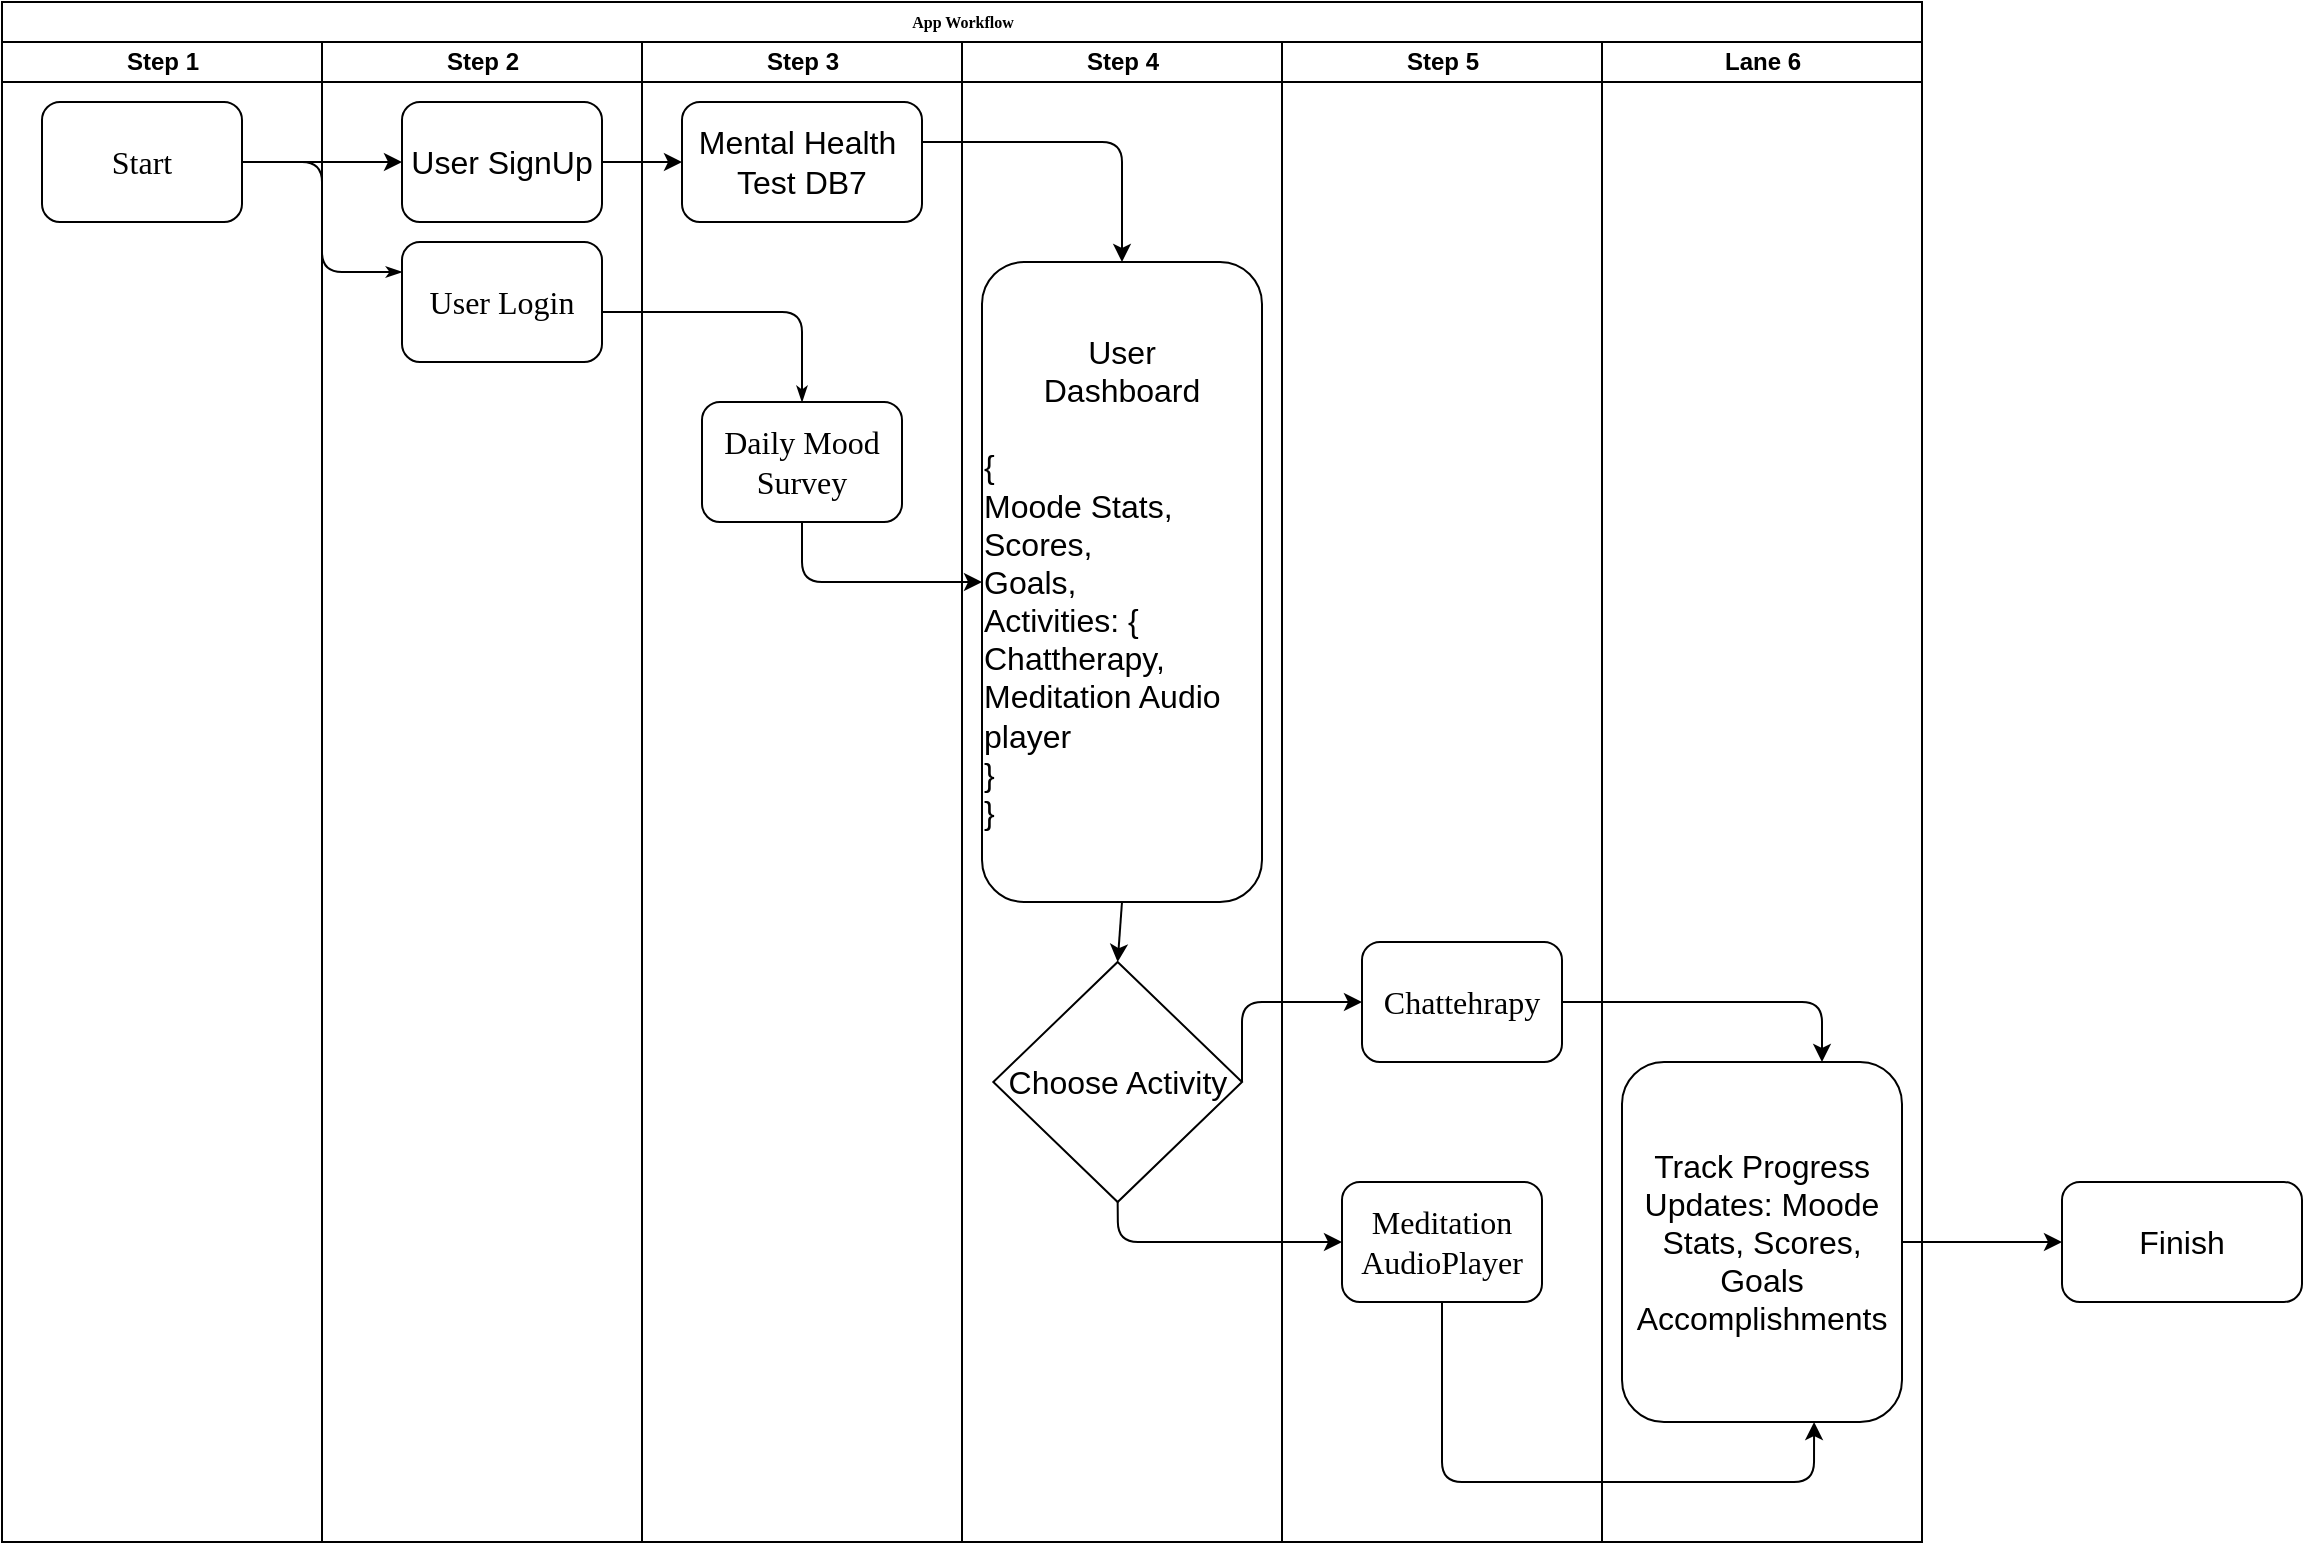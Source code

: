 <mxfile version="13.10.7" type="github">
  <diagram name="Page-1" id="74e2e168-ea6b-b213-b513-2b3c1d86103e">
    <mxGraphModel dx="868" dy="482" grid="1" gridSize="10" guides="1" tooltips="1" connect="1" arrows="1" fold="1" page="1" pageScale="1" pageWidth="1100" pageHeight="850" background="#ffffff" math="0" shadow="0">
      <root>
        <mxCell id="0" />
        <mxCell id="1" parent="0" />
        <mxCell id="77e6c97f196da883-1" value="App Workflow" style="swimlane;html=1;childLayout=stackLayout;startSize=20;rounded=0;shadow=0;labelBackgroundColor=none;strokeWidth=1;fontFamily=Verdana;fontSize=8;align=center;" parent="1" vertex="1">
          <mxGeometry x="70" y="20" width="960" height="770" as="geometry" />
        </mxCell>
        <mxCell id="77e6c97f196da883-2" value="Step 1" style="swimlane;html=1;startSize=20;" parent="77e6c97f196da883-1" vertex="1">
          <mxGeometry y="20" width="160" height="750" as="geometry" />
        </mxCell>
        <mxCell id="77e6c97f196da883-8" value="&lt;font style=&quot;font-size: 16px&quot;&gt;Start&lt;/font&gt;" style="rounded=1;whiteSpace=wrap;html=1;shadow=0;labelBackgroundColor=none;strokeWidth=1;fontFamily=Verdana;fontSize=8;align=center;" parent="77e6c97f196da883-2" vertex="1">
          <mxGeometry x="20" y="30" width="100" height="60" as="geometry" />
        </mxCell>
        <mxCell id="77e6c97f196da883-26" style="edgeStyle=orthogonalEdgeStyle;rounded=1;html=1;labelBackgroundColor=none;startArrow=none;startFill=0;startSize=5;endArrow=classicThin;endFill=1;endSize=5;jettySize=auto;orthogonalLoop=1;strokeWidth=1;fontFamily=Verdana;fontSize=8;entryX=0;entryY=0.25;entryDx=0;entryDy=0;" parent="77e6c97f196da883-1" source="77e6c97f196da883-8" target="77e6c97f196da883-11" edge="1">
          <mxGeometry relative="1" as="geometry" />
        </mxCell>
        <mxCell id="77e6c97f196da883-27" style="edgeStyle=orthogonalEdgeStyle;rounded=1;html=1;labelBackgroundColor=none;startArrow=none;startFill=0;startSize=5;endArrow=classicThin;endFill=1;endSize=5;jettySize=auto;orthogonalLoop=1;strokeWidth=1;fontFamily=Verdana;fontSize=8" parent="77e6c97f196da883-1" source="77e6c97f196da883-11" target="77e6c97f196da883-9" edge="1">
          <mxGeometry relative="1" as="geometry">
            <Array as="points">
              <mxPoint x="240" y="155" />
              <mxPoint x="70" y="155" />
            </Array>
          </mxGeometry>
        </mxCell>
        <mxCell id="77e6c97f196da883-3" value="Step 2" style="swimlane;html=1;startSize=20;" parent="77e6c97f196da883-1" vertex="1">
          <mxGeometry x="160" y="20" width="160" height="750" as="geometry" />
        </mxCell>
        <mxCell id="77e6c97f196da883-11" value="&lt;font style=&quot;font-size: 16px&quot;&gt;User Login&lt;/font&gt;" style="rounded=1;whiteSpace=wrap;html=1;shadow=0;labelBackgroundColor=none;strokeWidth=1;fontFamily=Verdana;fontSize=8;align=center;" parent="77e6c97f196da883-3" vertex="1">
          <mxGeometry x="40" y="100" width="100" height="60" as="geometry" />
        </mxCell>
        <mxCell id="swHLIQ91O9-0J6ctx5I5-2" value="&lt;font style=&quot;font-size: 16px&quot;&gt;User SignUp&lt;/font&gt;" style="rounded=1;whiteSpace=wrap;html=1;" vertex="1" parent="77e6c97f196da883-3">
          <mxGeometry x="40" y="30" width="100" height="60" as="geometry" />
        </mxCell>
        <mxCell id="77e6c97f196da883-4" value="Step 3" style="swimlane;html=1;startSize=20;" parent="77e6c97f196da883-1" vertex="1">
          <mxGeometry x="320" y="20" width="160" height="750" as="geometry" />
        </mxCell>
        <mxCell id="77e6c97f196da883-9" value="&lt;font style=&quot;font-size: 16px&quot;&gt;Daily Mood Survey&lt;/font&gt;" style="rounded=1;whiteSpace=wrap;html=1;shadow=0;labelBackgroundColor=none;strokeWidth=1;fontFamily=Verdana;fontSize=8;align=center;" parent="77e6c97f196da883-4" vertex="1">
          <mxGeometry x="30" y="180" width="100" height="60" as="geometry" />
        </mxCell>
        <mxCell id="swHLIQ91O9-0J6ctx5I5-6" value="&lt;font style=&quot;font-size: 16px&quot;&gt;Mental Health&amp;nbsp; Test DB7&lt;/font&gt;" style="rounded=1;whiteSpace=wrap;html=1;" vertex="1" parent="77e6c97f196da883-4">
          <mxGeometry x="20" y="30" width="120" height="60" as="geometry" />
        </mxCell>
        <mxCell id="77e6c97f196da883-5" value="Step 4" style="swimlane;html=1;startSize=20;" parent="77e6c97f196da883-1" vertex="1">
          <mxGeometry x="480" y="20" width="160" height="750" as="geometry" />
        </mxCell>
        <mxCell id="swHLIQ91O9-0J6ctx5I5-8" value="&lt;font style=&quot;font-size: 16px&quot;&gt;User &lt;br&gt;Dashboard&lt;br&gt;&lt;br&gt;&lt;div style=&quot;text-align: left&quot;&gt;&lt;span&gt;{&lt;/span&gt;&lt;/div&gt;&lt;div style=&quot;text-align: left&quot;&gt;&lt;span&gt;Moode Stats, Scores,&amp;nbsp;&lt;/span&gt;&lt;/div&gt;&lt;div style=&quot;text-align: left&quot;&gt;&lt;span&gt;Goals,&amp;nbsp;&lt;/span&gt;&lt;/div&gt;&lt;div style=&quot;text-align: left&quot;&gt;&lt;span&gt;Activities: {&lt;/span&gt;&lt;/div&gt;&lt;div style=&quot;text-align: left&quot;&gt;&lt;span&gt;Chattherapy,&lt;/span&gt;&lt;/div&gt;&lt;div style=&quot;text-align: left&quot;&gt;&lt;span&gt;Meditation Audio player&lt;/span&gt;&lt;/div&gt;&lt;div style=&quot;text-align: left&quot;&gt;&lt;span&gt;}&amp;nbsp;&lt;/span&gt;&lt;/div&gt;&lt;div style=&quot;text-align: left&quot;&gt;&lt;span&gt;}&lt;/span&gt;&lt;/div&gt;&lt;/font&gt;" style="rounded=1;whiteSpace=wrap;html=1;" vertex="1" parent="77e6c97f196da883-5">
          <mxGeometry x="10" y="110" width="140" height="320" as="geometry" />
        </mxCell>
        <mxCell id="swHLIQ91O9-0J6ctx5I5-11" value="&lt;div style=&quot;text-align: left&quot;&gt;&lt;span style=&quot;font-size: 16px&quot;&gt;Choose Activity&lt;/span&gt;&lt;/div&gt;" style="rhombus;whiteSpace=wrap;html=1;" vertex="1" parent="77e6c97f196da883-5">
          <mxGeometry x="15.66" y="460" width="124.34" height="120" as="geometry" />
        </mxCell>
        <mxCell id="swHLIQ91O9-0J6ctx5I5-12" value="" style="endArrow=classic;html=1;exitX=0.5;exitY=1;exitDx=0;exitDy=0;entryX=0.5;entryY=0;entryDx=0;entryDy=0;" edge="1" parent="77e6c97f196da883-5" source="swHLIQ91O9-0J6ctx5I5-8" target="swHLIQ91O9-0J6ctx5I5-11">
          <mxGeometry width="50" height="50" relative="1" as="geometry">
            <mxPoint x="-130" y="480" as="sourcePoint" />
            <mxPoint x="-80" y="430" as="targetPoint" />
          </mxGeometry>
        </mxCell>
        <mxCell id="77e6c97f196da883-6" value="Step 5" style="swimlane;html=1;startSize=20;" parent="77e6c97f196da883-1" vertex="1">
          <mxGeometry x="640" y="20" width="160" height="750" as="geometry" />
        </mxCell>
        <mxCell id="77e6c97f196da883-24" value="&lt;font style=&quot;font-size: 16px&quot;&gt;Chattehrapy&lt;/font&gt;" style="rounded=1;whiteSpace=wrap;html=1;shadow=0;labelBackgroundColor=none;strokeWidth=1;fontFamily=Verdana;fontSize=8;align=center;" parent="77e6c97f196da883-6" vertex="1">
          <mxGeometry x="40" y="450" width="100" height="60" as="geometry" />
        </mxCell>
        <mxCell id="swHLIQ91O9-0J6ctx5I5-14" value="&lt;font style=&quot;font-size: 16px&quot;&gt;Meditation AudioPlayer&lt;/font&gt;" style="rounded=1;whiteSpace=wrap;html=1;shadow=0;labelBackgroundColor=none;strokeWidth=1;fontFamily=Verdana;fontSize=8;align=center;" vertex="1" parent="77e6c97f196da883-6">
          <mxGeometry x="30" y="570" width="100" height="60" as="geometry" />
        </mxCell>
        <mxCell id="77e6c97f196da883-7" value="Lane 6" style="swimlane;html=1;startSize=20;" parent="77e6c97f196da883-1" vertex="1">
          <mxGeometry x="800" y="20" width="160" height="750" as="geometry" />
        </mxCell>
        <mxCell id="swHLIQ91O9-0J6ctx5I5-13" value="&lt;font style=&quot;font-size: 16px&quot;&gt;Track Progress&lt;br&gt;Updates: Moode Stats, Scores, Goals Accomplishments&lt;/font&gt;" style="rounded=1;whiteSpace=wrap;html=1;" vertex="1" parent="77e6c97f196da883-7">
          <mxGeometry x="10" y="510" width="140" height="180" as="geometry" />
        </mxCell>
        <mxCell id="swHLIQ91O9-0J6ctx5I5-4" value="" style="endArrow=classic;html=1;" edge="1" parent="77e6c97f196da883-1" source="77e6c97f196da883-8" target="swHLIQ91O9-0J6ctx5I5-2">
          <mxGeometry width="50" height="50" relative="1" as="geometry">
            <mxPoint x="80" y="80" as="sourcePoint" />
            <mxPoint x="130" y="30" as="targetPoint" />
          </mxGeometry>
        </mxCell>
        <mxCell id="swHLIQ91O9-0J6ctx5I5-7" value="" style="endArrow=classic;html=1;" edge="1" parent="77e6c97f196da883-1" source="swHLIQ91O9-0J6ctx5I5-2" target="swHLIQ91O9-0J6ctx5I5-6">
          <mxGeometry width="50" height="50" relative="1" as="geometry">
            <mxPoint x="280" y="105" as="sourcePoint" />
            <mxPoint x="330" y="55" as="targetPoint" />
          </mxGeometry>
        </mxCell>
        <mxCell id="swHLIQ91O9-0J6ctx5I5-9" value="" style="endArrow=classic;html=1;" edge="1" parent="77e6c97f196da883-1" target="swHLIQ91O9-0J6ctx5I5-8">
          <mxGeometry width="50" height="50" relative="1" as="geometry">
            <mxPoint x="460" y="70" as="sourcePoint" />
            <mxPoint x="400" y="30" as="targetPoint" />
            <Array as="points">
              <mxPoint x="560" y="70" />
            </Array>
          </mxGeometry>
        </mxCell>
        <mxCell id="swHLIQ91O9-0J6ctx5I5-10" value="" style="endArrow=classic;html=1;exitX=0.5;exitY=1;exitDx=0;exitDy=0;" edge="1" parent="77e6c97f196da883-1" source="77e6c97f196da883-9" target="swHLIQ91O9-0J6ctx5I5-8">
          <mxGeometry width="50" height="50" relative="1" as="geometry">
            <mxPoint x="350" y="380" as="sourcePoint" />
            <mxPoint x="400" y="330" as="targetPoint" />
            <Array as="points">
              <mxPoint x="400" y="290" />
            </Array>
          </mxGeometry>
        </mxCell>
        <mxCell id="swHLIQ91O9-0J6ctx5I5-16" value="" style="endArrow=classic;html=1;exitX=1;exitY=0.5;exitDx=0;exitDy=0;entryX=0;entryY=0.5;entryDx=0;entryDy=0;" edge="1" parent="77e6c97f196da883-1" source="swHLIQ91O9-0J6ctx5I5-11" target="77e6c97f196da883-24">
          <mxGeometry width="50" height="50" relative="1" as="geometry">
            <mxPoint x="670" y="600" as="sourcePoint" />
            <mxPoint x="720" y="550" as="targetPoint" />
            <Array as="points">
              <mxPoint x="620" y="500" />
            </Array>
          </mxGeometry>
        </mxCell>
        <mxCell id="swHLIQ91O9-0J6ctx5I5-17" value="" style="endArrow=classic;html=1;exitX=0.5;exitY=1;exitDx=0;exitDy=0;entryX=0;entryY=0.5;entryDx=0;entryDy=0;" edge="1" parent="77e6c97f196da883-1" source="swHLIQ91O9-0J6ctx5I5-11" target="swHLIQ91O9-0J6ctx5I5-14">
          <mxGeometry width="50" height="50" relative="1" as="geometry">
            <mxPoint x="670" y="600" as="sourcePoint" />
            <mxPoint x="720" y="550" as="targetPoint" />
            <Array as="points">
              <mxPoint x="558" y="620" />
            </Array>
          </mxGeometry>
        </mxCell>
        <mxCell id="swHLIQ91O9-0J6ctx5I5-18" value="" style="endArrow=classic;html=1;exitX=1;exitY=0.5;exitDx=0;exitDy=0;" edge="1" parent="77e6c97f196da883-1" source="77e6c97f196da883-24">
          <mxGeometry width="50" height="50" relative="1" as="geometry">
            <mxPoint x="670" y="600" as="sourcePoint" />
            <mxPoint x="910" y="530" as="targetPoint" />
            <Array as="points">
              <mxPoint x="910" y="500" />
            </Array>
          </mxGeometry>
        </mxCell>
        <mxCell id="swHLIQ91O9-0J6ctx5I5-19" value="" style="endArrow=classic;html=1;exitX=0.5;exitY=1;exitDx=0;exitDy=0;entryX=0.686;entryY=1;entryDx=0;entryDy=0;entryPerimeter=0;" edge="1" parent="77e6c97f196da883-1" source="swHLIQ91O9-0J6ctx5I5-14" target="swHLIQ91O9-0J6ctx5I5-13">
          <mxGeometry width="50" height="50" relative="1" as="geometry">
            <mxPoint x="670" y="700" as="sourcePoint" />
            <mxPoint x="720" y="650" as="targetPoint" />
            <Array as="points">
              <mxPoint x="720" y="740" />
              <mxPoint x="906" y="740" />
            </Array>
          </mxGeometry>
        </mxCell>
        <mxCell id="swHLIQ91O9-0J6ctx5I5-20" value="" style="endArrow=classic;html=1;exitX=1;exitY=0.5;exitDx=0;exitDy=0;" edge="1" parent="1" source="swHLIQ91O9-0J6ctx5I5-13">
          <mxGeometry width="50" height="50" relative="1" as="geometry">
            <mxPoint x="820" y="720" as="sourcePoint" />
            <mxPoint x="1100" y="640" as="targetPoint" />
          </mxGeometry>
        </mxCell>
        <mxCell id="swHLIQ91O9-0J6ctx5I5-21" value="&lt;font style=&quot;font-size: 16px&quot;&gt;Finish&lt;/font&gt;" style="rounded=1;whiteSpace=wrap;html=1;" vertex="1" parent="1">
          <mxGeometry x="1100" y="610" width="120" height="60" as="geometry" />
        </mxCell>
      </root>
    </mxGraphModel>
  </diagram>
</mxfile>
